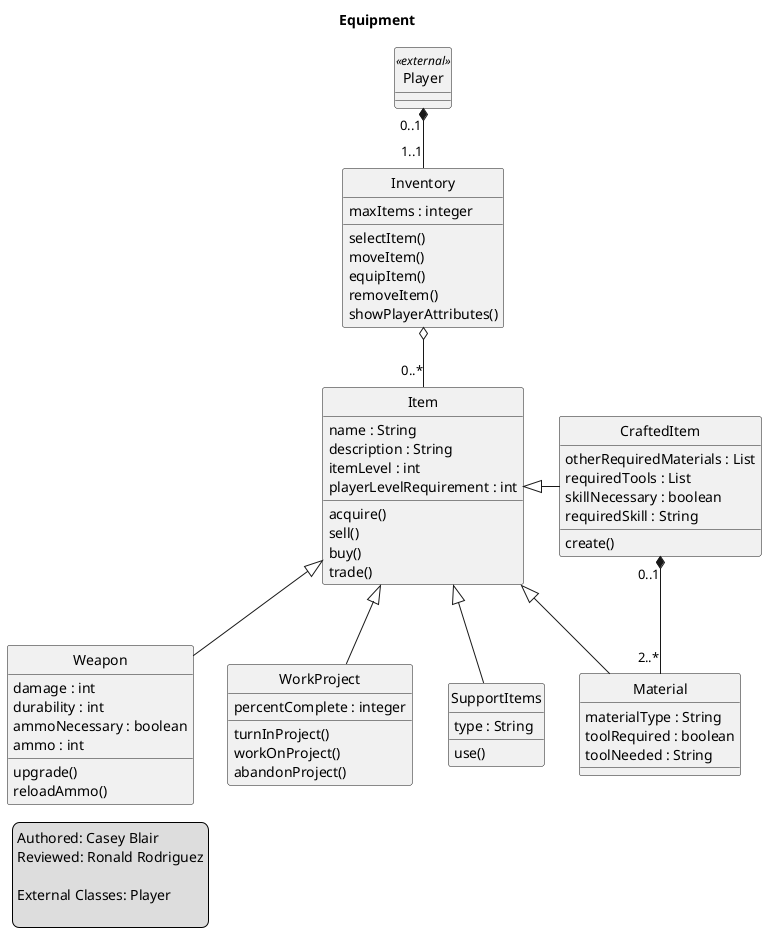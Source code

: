 @startuml
title Equipment
hide circles

legend left
	Authored: Casey Blair
	Reviewed: Ronald Rodriguez

	External Classes: Player

endlegend
class Player <<external>>

class Inventory {
selectItem()
moveItem()
equipItem()
removeItem()
showPlayerAttributes()
maxItems : integer
}

class Item{
acquire()
sell()
buy()
trade()
name : String
description : String
itemLevel : int
playerLevelRequirement : int
}

class Weapon{
upgrade()
reloadAmmo()
damage : int
durability : int
ammoNecessary : boolean
ammo : int
}

class WorkProject{
turnInProject()
workOnProject()
abandonProject()
percentComplete : integer
}


class SupportItems{
type : String
use()
}

class CraftedItem{
create()
otherRequiredMaterials : List
requiredTools : List
skillNecessary : boolean
requiredSkill : String
}

class Material{
materialType : String
toolRequired : boolean
toolNeeded : String
}

Player "0..1" *-- "1..1" Inventory
Inventory o-- "0..*" Item
Item <|-- Weapon
Item <|-- WorkProject
Item <|-- SupportItems
Item  <|-right- CraftedItem
Item <|-down- Material
CraftedItem "0..1" *-- "2..*" Material


@enduml
